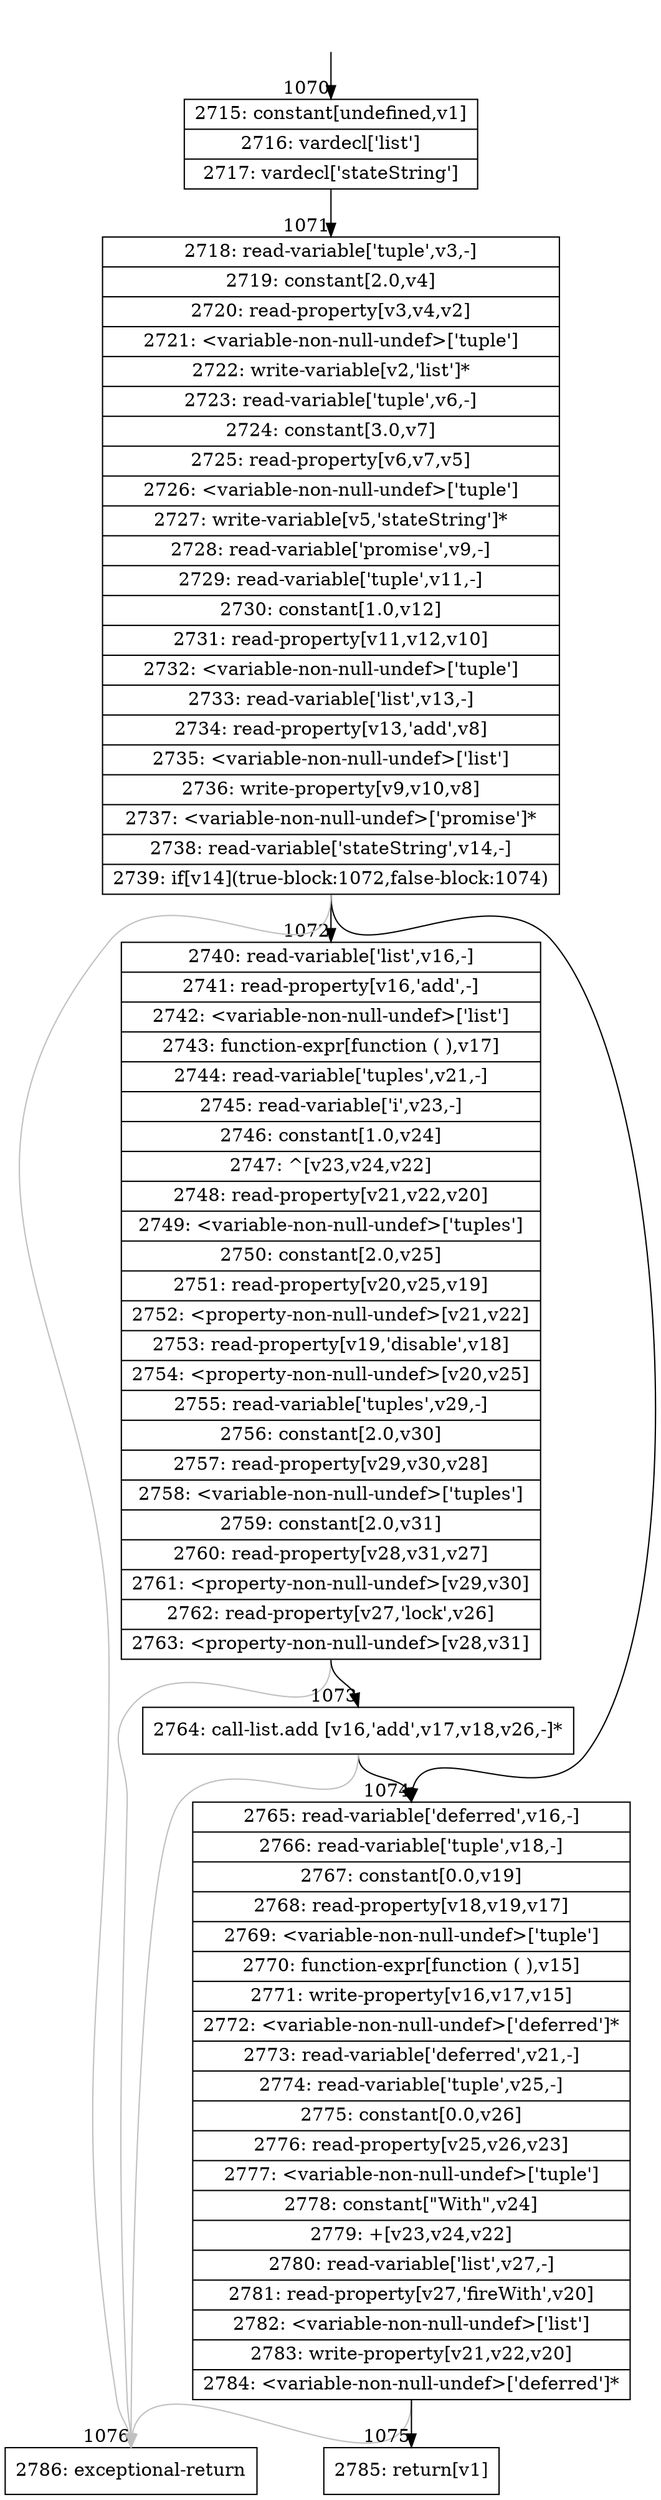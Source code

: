 digraph {
rankdir="TD"
BB_entry83[shape=none,label=""];
BB_entry83 -> BB1070 [tailport=s, headport=n, headlabel="    1070"]
BB1070 [shape=record label="{2715: constant[undefined,v1]|2716: vardecl['list']|2717: vardecl['stateString']}" ] 
BB1070 -> BB1071 [tailport=s, headport=n, headlabel="      1071"]
BB1071 [shape=record label="{2718: read-variable['tuple',v3,-]|2719: constant[2.0,v4]|2720: read-property[v3,v4,v2]|2721: \<variable-non-null-undef\>['tuple']|2722: write-variable[v2,'list']*|2723: read-variable['tuple',v6,-]|2724: constant[3.0,v7]|2725: read-property[v6,v7,v5]|2726: \<variable-non-null-undef\>['tuple']|2727: write-variable[v5,'stateString']*|2728: read-variable['promise',v9,-]|2729: read-variable['tuple',v11,-]|2730: constant[1.0,v12]|2731: read-property[v11,v12,v10]|2732: \<variable-non-null-undef\>['tuple']|2733: read-variable['list',v13,-]|2734: read-property[v13,'add',v8]|2735: \<variable-non-null-undef\>['list']|2736: write-property[v9,v10,v8]|2737: \<variable-non-null-undef\>['promise']*|2738: read-variable['stateString',v14,-]|2739: if[v14](true-block:1072,false-block:1074)}" ] 
BB1071 -> BB1072 [tailport=s, headport=n, headlabel="      1072"]
BB1071 -> BB1074 [tailport=s, headport=n, headlabel="      1074"]
BB1071 -> BB1076 [tailport=s, headport=n, color=gray, headlabel="      1076"]
BB1072 [shape=record label="{2740: read-variable['list',v16,-]|2741: read-property[v16,'add',-]|2742: \<variable-non-null-undef\>['list']|2743: function-expr[function ( ),v17]|2744: read-variable['tuples',v21,-]|2745: read-variable['i',v23,-]|2746: constant[1.0,v24]|2747: ^[v23,v24,v22]|2748: read-property[v21,v22,v20]|2749: \<variable-non-null-undef\>['tuples']|2750: constant[2.0,v25]|2751: read-property[v20,v25,v19]|2752: \<property-non-null-undef\>[v21,v22]|2753: read-property[v19,'disable',v18]|2754: \<property-non-null-undef\>[v20,v25]|2755: read-variable['tuples',v29,-]|2756: constant[2.0,v30]|2757: read-property[v29,v30,v28]|2758: \<variable-non-null-undef\>['tuples']|2759: constant[2.0,v31]|2760: read-property[v28,v31,v27]|2761: \<property-non-null-undef\>[v29,v30]|2762: read-property[v27,'lock',v26]|2763: \<property-non-null-undef\>[v28,v31]}" ] 
BB1072 -> BB1073 [tailport=s, headport=n, headlabel="      1073"]
BB1072 -> BB1076 [tailport=s, headport=n, color=gray]
BB1073 [shape=record label="{2764: call-list.add [v16,'add',v17,v18,v26,-]*}" ] 
BB1073 -> BB1074 [tailport=s, headport=n]
BB1073 -> BB1076 [tailport=s, headport=n, color=gray]
BB1074 [shape=record label="{2765: read-variable['deferred',v16,-]|2766: read-variable['tuple',v18,-]|2767: constant[0.0,v19]|2768: read-property[v18,v19,v17]|2769: \<variable-non-null-undef\>['tuple']|2770: function-expr[function ( ),v15]|2771: write-property[v16,v17,v15]|2772: \<variable-non-null-undef\>['deferred']*|2773: read-variable['deferred',v21,-]|2774: read-variable['tuple',v25,-]|2775: constant[0.0,v26]|2776: read-property[v25,v26,v23]|2777: \<variable-non-null-undef\>['tuple']|2778: constant[\"With\",v24]|2779: +[v23,v24,v22]|2780: read-variable['list',v27,-]|2781: read-property[v27,'fireWith',v20]|2782: \<variable-non-null-undef\>['list']|2783: write-property[v21,v22,v20]|2784: \<variable-non-null-undef\>['deferred']*}" ] 
BB1074 -> BB1075 [tailport=s, headport=n, headlabel="      1075"]
BB1074 -> BB1076 [tailport=s, headport=n, color=gray]
BB1075 [shape=record label="{2785: return[v1]}" ] 
BB1076 [shape=record label="{2786: exceptional-return}" ] 
//#$~ 1240
}
